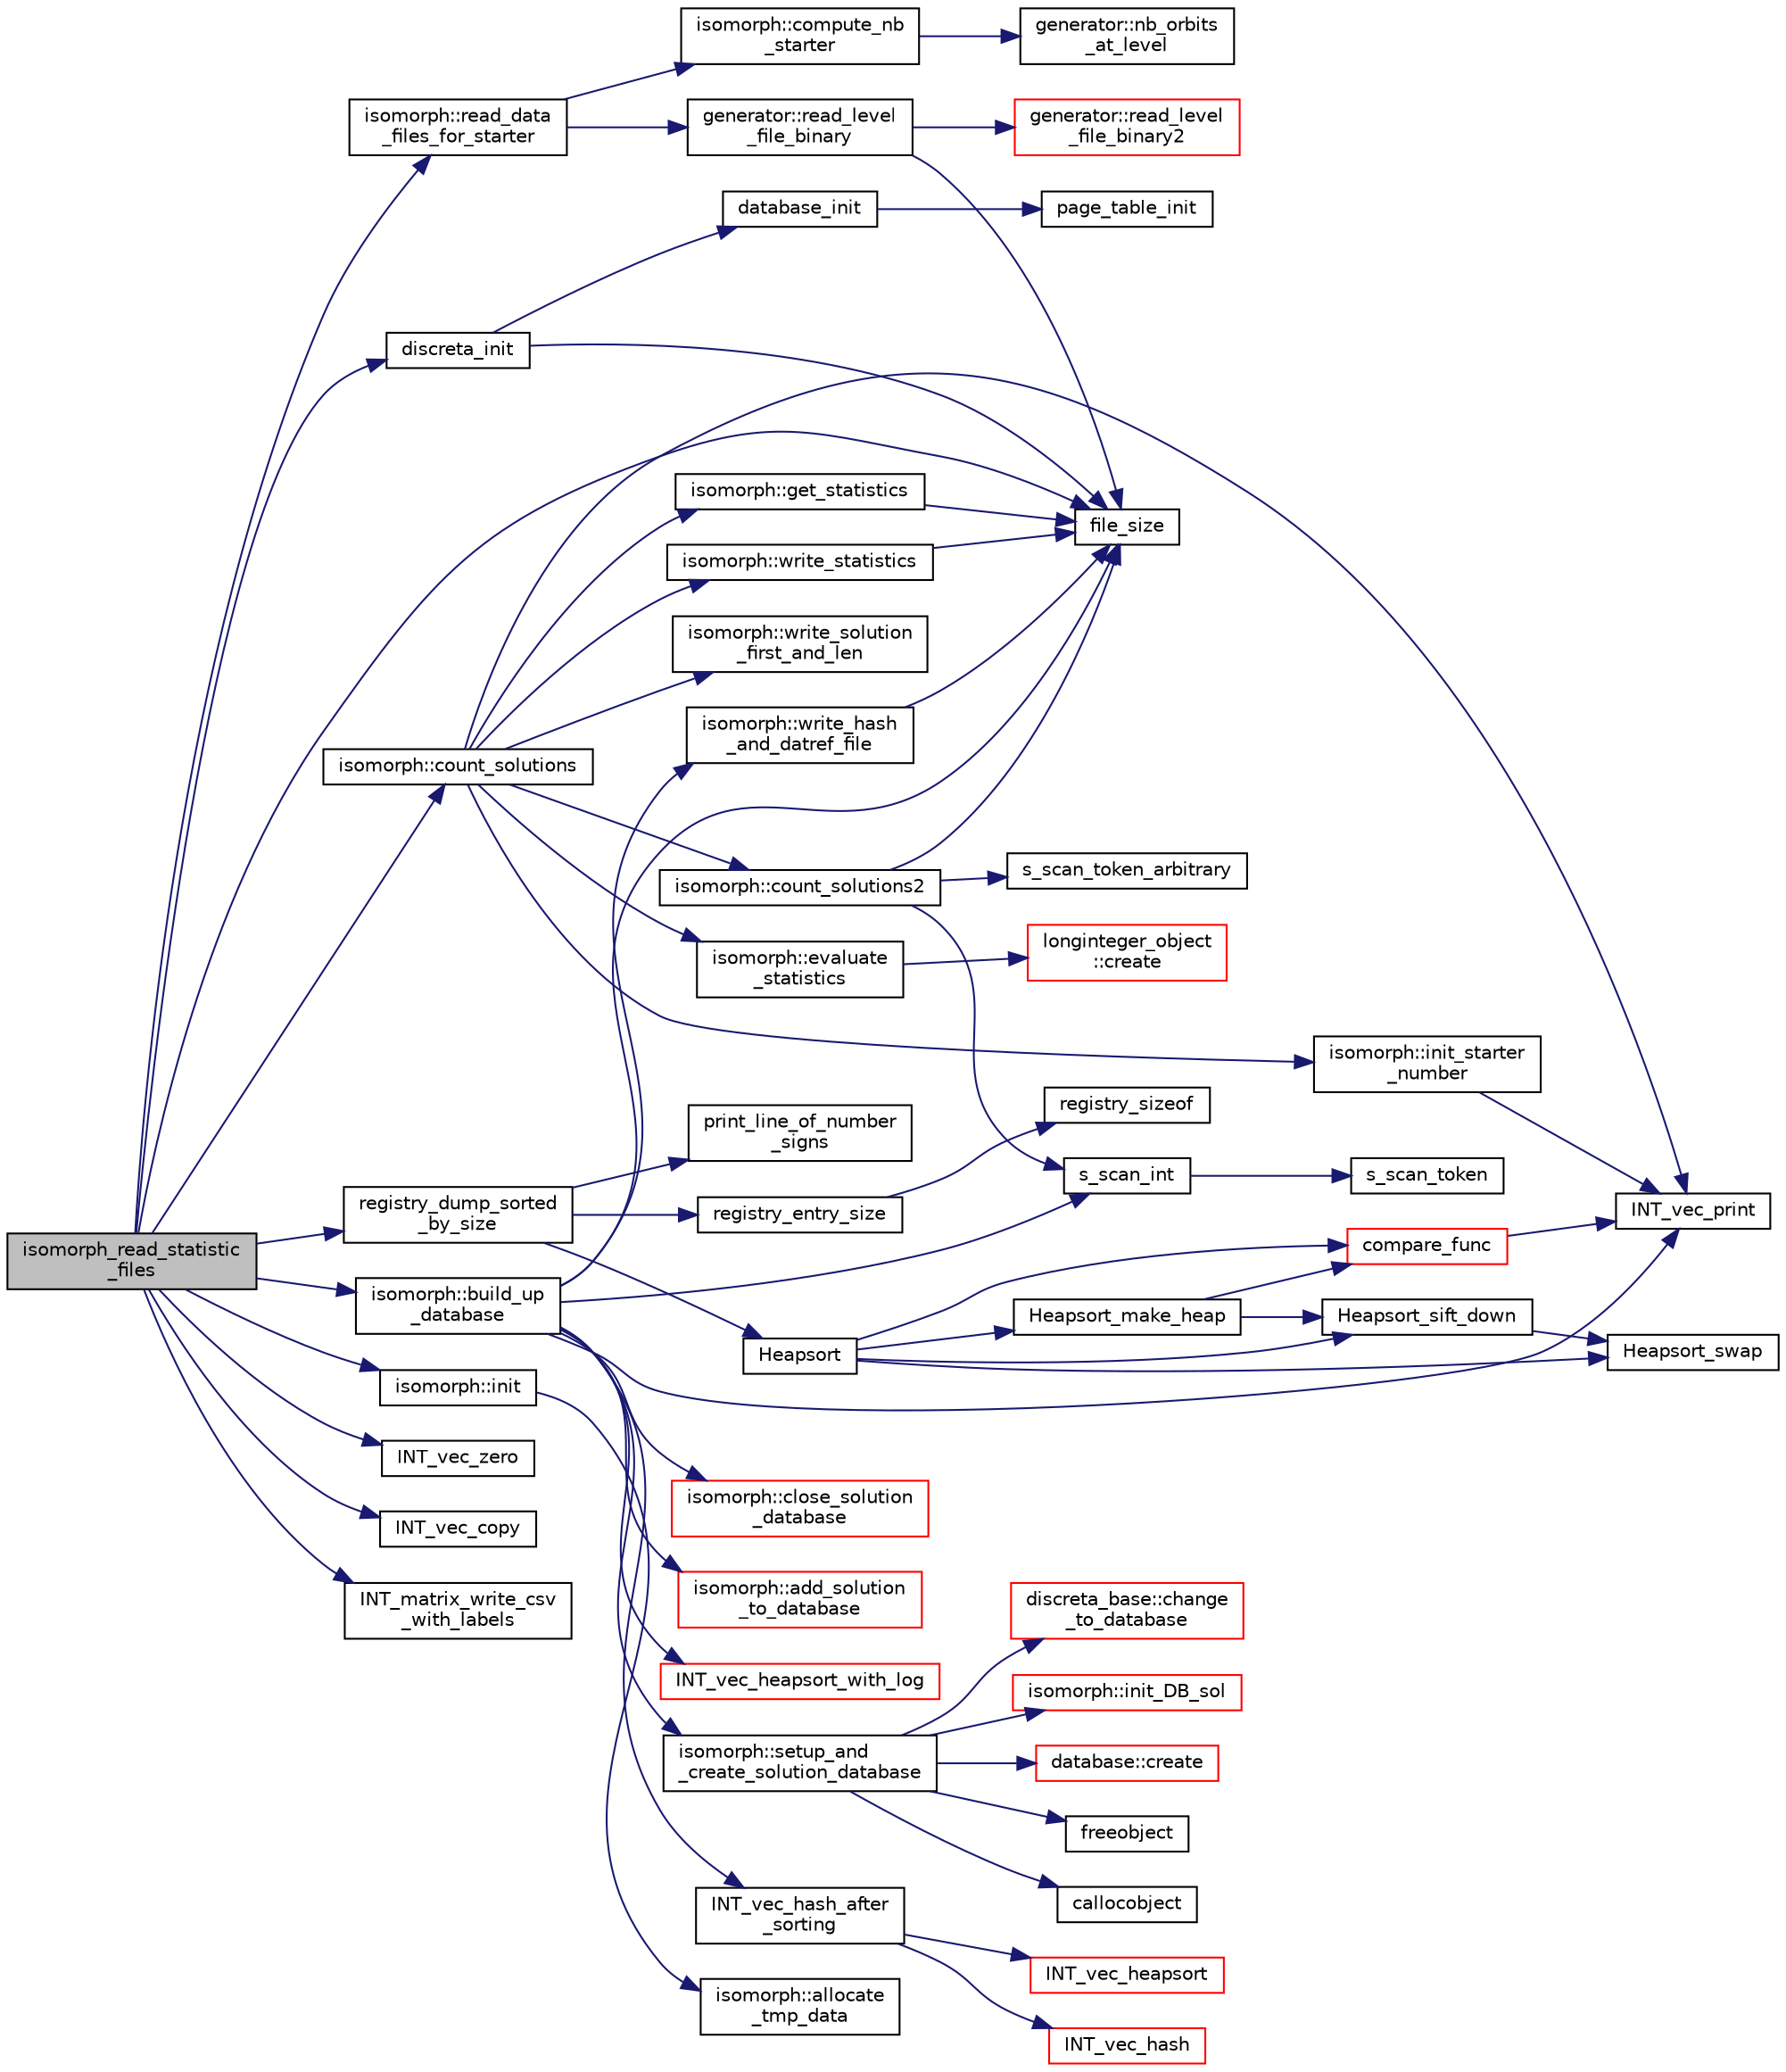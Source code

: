 digraph "isomorph_read_statistic_files"
{
  edge [fontname="Helvetica",fontsize="10",labelfontname="Helvetica",labelfontsize="10"];
  node [fontname="Helvetica",fontsize="10",shape=record];
  rankdir="LR";
  Node6765 [label="isomorph_read_statistic\l_files",height=0.2,width=0.4,color="black", fillcolor="grey75", style="filled", fontcolor="black"];
  Node6765 -> Node6766 [color="midnightblue",fontsize="10",style="solid",fontname="Helvetica"];
  Node6766 [label="discreta_init",height=0.2,width=0.4,color="black", fillcolor="white", style="filled",URL="$d9/d60/discreta_8h.html#a26c1fcfc028f99baaccd7da37c8688e7"];
  Node6766 -> Node6767 [color="midnightblue",fontsize="10",style="solid",fontname="Helvetica"];
  Node6767 [label="file_size",height=0.2,width=0.4,color="black", fillcolor="white", style="filled",URL="$df/dbf/sajeeb_8_c.html#a5c37cf5785204b6e9adf647dc14d0e50"];
  Node6766 -> Node6768 [color="midnightblue",fontsize="10",style="solid",fontname="Helvetica"];
  Node6768 [label="database_init",height=0.2,width=0.4,color="black", fillcolor="white", style="filled",URL="$d8/d5a/btree_8_c.html#a925ec7a8df95c484c506e7d1a0419f1c"];
  Node6768 -> Node6769 [color="midnightblue",fontsize="10",style="solid",fontname="Helvetica"];
  Node6769 [label="page_table_init",height=0.2,width=0.4,color="black", fillcolor="white", style="filled",URL="$d9/d60/discreta_8h.html#ab1c17c254db929b1c70f13c60f3efbbe"];
  Node6765 -> Node6770 [color="midnightblue",fontsize="10",style="solid",fontname="Helvetica"];
  Node6770 [label="isomorph::init",height=0.2,width=0.4,color="black", fillcolor="white", style="filled",URL="$d3/d5f/classisomorph.html#ad10f09aafccb67e0871404d61a68e0d9"];
  Node6770 -> Node6771 [color="midnightblue",fontsize="10",style="solid",fontname="Helvetica"];
  Node6771 [label="isomorph::allocate\l_tmp_data",height=0.2,width=0.4,color="black", fillcolor="white", style="filled",URL="$d3/d5f/classisomorph.html#a2aba74f4e4c524cfee6c9faea33474c2"];
  Node6765 -> Node6772 [color="midnightblue",fontsize="10",style="solid",fontname="Helvetica"];
  Node6772 [label="isomorph::read_data\l_files_for_starter",height=0.2,width=0.4,color="black", fillcolor="white", style="filled",URL="$d3/d5f/classisomorph.html#a388ff858a7a437e12b5a96121294f48f"];
  Node6772 -> Node6773 [color="midnightblue",fontsize="10",style="solid",fontname="Helvetica"];
  Node6773 [label="generator::read_level\l_file_binary",height=0.2,width=0.4,color="black", fillcolor="white", style="filled",URL="$d7/d73/classgenerator.html#a03b82a8bd61e9d6af1a8c114274b2be2"];
  Node6773 -> Node6767 [color="midnightblue",fontsize="10",style="solid",fontname="Helvetica"];
  Node6773 -> Node6774 [color="midnightblue",fontsize="10",style="solid",fontname="Helvetica"];
  Node6774 [label="generator::read_level\l_file_binary2",height=0.2,width=0.4,color="red", fillcolor="white", style="filled",URL="$d7/d73/classgenerator.html#a1122a5fc388f2ca946f920ed965eb8b7"];
  Node6772 -> Node6779 [color="midnightblue",fontsize="10",style="solid",fontname="Helvetica"];
  Node6779 [label="isomorph::compute_nb\l_starter",height=0.2,width=0.4,color="black", fillcolor="white", style="filled",URL="$d3/d5f/classisomorph.html#ac899e1617283a043eab938ee0f84ea51"];
  Node6779 -> Node6780 [color="midnightblue",fontsize="10",style="solid",fontname="Helvetica"];
  Node6780 [label="generator::nb_orbits\l_at_level",height=0.2,width=0.4,color="black", fillcolor="white", style="filled",URL="$d7/d73/classgenerator.html#a020f3d8378448310d044a4a24fadf301"];
  Node6765 -> Node6781 [color="midnightblue",fontsize="10",style="solid",fontname="Helvetica"];
  Node6781 [label="INT_vec_zero",height=0.2,width=0.4,color="black", fillcolor="white", style="filled",URL="$df/dbf/sajeeb_8_c.html#aa8c9c7977203577026080f546fe4980f"];
  Node6765 -> Node6782 [color="midnightblue",fontsize="10",style="solid",fontname="Helvetica"];
  Node6782 [label="INT_vec_copy",height=0.2,width=0.4,color="black", fillcolor="white", style="filled",URL="$df/dbf/sajeeb_8_c.html#ac2d875e27e009af6ec04d17254d11075"];
  Node6765 -> Node6783 [color="midnightblue",fontsize="10",style="solid",fontname="Helvetica"];
  Node6783 [label="INT_matrix_write_csv\l_with_labels",height=0.2,width=0.4,color="black", fillcolor="white", style="filled",URL="$d5/db4/io__and__os_8h.html#a0391196b8acb0da63b9978f05b3f3b49"];
  Node6765 -> Node6767 [color="midnightblue",fontsize="10",style="solid",fontname="Helvetica"];
  Node6765 -> Node6784 [color="midnightblue",fontsize="10",style="solid",fontname="Helvetica"];
  Node6784 [label="isomorph::count_solutions",height=0.2,width=0.4,color="black", fillcolor="white", style="filled",URL="$d3/d5f/classisomorph.html#a894cb7cc3e1ce703af74cb8e7aade287"];
  Node6784 -> Node6785 [color="midnightblue",fontsize="10",style="solid",fontname="Helvetica"];
  Node6785 [label="isomorph::count_solutions2",height=0.2,width=0.4,color="black", fillcolor="white", style="filled",URL="$d3/d5f/classisomorph.html#af4188dae2ed875b1e5ba95ee8b3624aa"];
  Node6785 -> Node6767 [color="midnightblue",fontsize="10",style="solid",fontname="Helvetica"];
  Node6785 -> Node6786 [color="midnightblue",fontsize="10",style="solid",fontname="Helvetica"];
  Node6786 [label="s_scan_int",height=0.2,width=0.4,color="black", fillcolor="white", style="filled",URL="$d5/db4/io__and__os_8h.html#ab43cab8ae063700a2fc82113b69eea5f"];
  Node6786 -> Node6787 [color="midnightblue",fontsize="10",style="solid",fontname="Helvetica"];
  Node6787 [label="s_scan_token",height=0.2,width=0.4,color="black", fillcolor="white", style="filled",URL="$d4/d74/util_8_c.html#a8d1a4ad92d09138f7a1a7e389469ed45"];
  Node6785 -> Node6788 [color="midnightblue",fontsize="10",style="solid",fontname="Helvetica"];
  Node6788 [label="s_scan_token_arbitrary",height=0.2,width=0.4,color="black", fillcolor="white", style="filled",URL="$d5/db4/io__and__os_8h.html#aa2a992efd4d871acb1d802a4e5001d8d"];
  Node6784 -> Node6789 [color="midnightblue",fontsize="10",style="solid",fontname="Helvetica"];
  Node6789 [label="INT_vec_print",height=0.2,width=0.4,color="black", fillcolor="white", style="filled",URL="$df/dbf/sajeeb_8_c.html#a79a5901af0b47dd0d694109543c027fe"];
  Node6784 -> Node6790 [color="midnightblue",fontsize="10",style="solid",fontname="Helvetica"];
  Node6790 [label="isomorph::init_starter\l_number",height=0.2,width=0.4,color="black", fillcolor="white", style="filled",URL="$d3/d5f/classisomorph.html#a93b1d8fa988ca12f5f231fc4420873b2"];
  Node6790 -> Node6789 [color="midnightblue",fontsize="10",style="solid",fontname="Helvetica"];
  Node6784 -> Node6791 [color="midnightblue",fontsize="10",style="solid",fontname="Helvetica"];
  Node6791 [label="isomorph::write_solution\l_first_and_len",height=0.2,width=0.4,color="black", fillcolor="white", style="filled",URL="$d3/d5f/classisomorph.html#acb8172820825e122c6e785582be1440e"];
  Node6784 -> Node6792 [color="midnightblue",fontsize="10",style="solid",fontname="Helvetica"];
  Node6792 [label="isomorph::get_statistics",height=0.2,width=0.4,color="black", fillcolor="white", style="filled",URL="$d3/d5f/classisomorph.html#a70c817cfed4be5d19ce2c902d161d184"];
  Node6792 -> Node6767 [color="midnightblue",fontsize="10",style="solid",fontname="Helvetica"];
  Node6784 -> Node6793 [color="midnightblue",fontsize="10",style="solid",fontname="Helvetica"];
  Node6793 [label="isomorph::write_statistics",height=0.2,width=0.4,color="black", fillcolor="white", style="filled",URL="$d3/d5f/classisomorph.html#ae9ebe6e1defa50c76708492862152c9a"];
  Node6793 -> Node6767 [color="midnightblue",fontsize="10",style="solid",fontname="Helvetica"];
  Node6784 -> Node6794 [color="midnightblue",fontsize="10",style="solid",fontname="Helvetica"];
  Node6794 [label="isomorph::evaluate\l_statistics",height=0.2,width=0.4,color="black", fillcolor="white", style="filled",URL="$d3/d5f/classisomorph.html#ade4cdca1757163cda5a1ff58a75da284"];
  Node6794 -> Node6795 [color="midnightblue",fontsize="10",style="solid",fontname="Helvetica"];
  Node6795 [label="longinteger_object\l::create",height=0.2,width=0.4,color="red", fillcolor="white", style="filled",URL="$dd/d7e/classlonginteger__object.html#a95d2eebc60849c3963a49298b1f498c2"];
  Node6765 -> Node6801 [color="midnightblue",fontsize="10",style="solid",fontname="Helvetica"];
  Node6801 [label="registry_dump_sorted\l_by_size",height=0.2,width=0.4,color="black", fillcolor="white", style="filled",URL="$d5/db4/io__and__os_8h.html#a219b9a76e136e450523d924ce80734bc"];
  Node6801 -> Node6802 [color="midnightblue",fontsize="10",style="solid",fontname="Helvetica"];
  Node6802 [label="print_line_of_number\l_signs",height=0.2,width=0.4,color="black", fillcolor="white", style="filled",URL="$d5/db4/io__and__os_8h.html#a59b640c1f8b0040f26fa06b641191105"];
  Node6801 -> Node6803 [color="midnightblue",fontsize="10",style="solid",fontname="Helvetica"];
  Node6803 [label="registry_entry_size",height=0.2,width=0.4,color="black", fillcolor="white", style="filled",URL="$df/d84/foundations_2io__and__os_2memory_8_c.html#abb7fc0eff582133f5bd8a7cbd78d742b"];
  Node6803 -> Node6804 [color="midnightblue",fontsize="10",style="solid",fontname="Helvetica"];
  Node6804 [label="registry_sizeof",height=0.2,width=0.4,color="black", fillcolor="white", style="filled",URL="$df/d84/foundations_2io__and__os_2memory_8_c.html#a1ebe71d1cd99d79db497355f608be044"];
  Node6801 -> Node6805 [color="midnightblue",fontsize="10",style="solid",fontname="Helvetica"];
  Node6805 [label="Heapsort",height=0.2,width=0.4,color="black", fillcolor="white", style="filled",URL="$d5/de2/foundations_2data__structures_2data__structures_8h.html#a2af240488f5893071c88af35d9f06b6d"];
  Node6805 -> Node6806 [color="midnightblue",fontsize="10",style="solid",fontname="Helvetica"];
  Node6806 [label="Heapsort_make_heap",height=0.2,width=0.4,color="black", fillcolor="white", style="filled",URL="$d4/dd7/sorting_8_c.html#ae2f81d9c1e532bee5c80dfae7cc45bcc"];
  Node6806 -> Node6807 [color="midnightblue",fontsize="10",style="solid",fontname="Helvetica"];
  Node6807 [label="Heapsort_sift_down",height=0.2,width=0.4,color="black", fillcolor="white", style="filled",URL="$d4/dd7/sorting_8_c.html#a89625a5f8e99e9a76db45ad133b5a3f3"];
  Node6807 -> Node6808 [color="midnightblue",fontsize="10",style="solid",fontname="Helvetica"];
  Node6808 [label="Heapsort_swap",height=0.2,width=0.4,color="black", fillcolor="white", style="filled",URL="$d4/dd7/sorting_8_c.html#a7d47ff5b6218622f072ca38a87900496"];
  Node6806 -> Node6809 [color="midnightblue",fontsize="10",style="solid",fontname="Helvetica"];
  Node6809 [label="compare_func",height=0.2,width=0.4,color="red", fillcolor="white", style="filled",URL="$dc/d77/pentomino__5x5_8_c.html#af532ec92afffcb63cd1f1180e96642d4"];
  Node6809 -> Node6789 [color="midnightblue",fontsize="10",style="solid",fontname="Helvetica"];
  Node6805 -> Node6809 [color="midnightblue",fontsize="10",style="solid",fontname="Helvetica"];
  Node6805 -> Node6808 [color="midnightblue",fontsize="10",style="solid",fontname="Helvetica"];
  Node6805 -> Node6807 [color="midnightblue",fontsize="10",style="solid",fontname="Helvetica"];
  Node6765 -> Node6811 [color="midnightblue",fontsize="10",style="solid",fontname="Helvetica"];
  Node6811 [label="isomorph::build_up\l_database",height=0.2,width=0.4,color="black", fillcolor="white", style="filled",URL="$d3/d5f/classisomorph.html#a40bea8f733a5855879f927fc73324384"];
  Node6811 -> Node6812 [color="midnightblue",fontsize="10",style="solid",fontname="Helvetica"];
  Node6812 [label="isomorph::setup_and\l_create_solution_database",height=0.2,width=0.4,color="black", fillcolor="white", style="filled",URL="$d3/d5f/classisomorph.html#a810a22dfde3c43272107c743ec819b0e"];
  Node6812 -> Node6813 [color="midnightblue",fontsize="10",style="solid",fontname="Helvetica"];
  Node6813 [label="freeobject",height=0.2,width=0.4,color="black", fillcolor="white", style="filled",URL="$d9/d60/discreta_8h.html#a3bd8a0c7f8d0451709f6e310536ff2ae"];
  Node6812 -> Node6814 [color="midnightblue",fontsize="10",style="solid",fontname="Helvetica"];
  Node6814 [label="callocobject",height=0.2,width=0.4,color="black", fillcolor="white", style="filled",URL="$d9/d60/discreta_8h.html#a8bbcb8338d159223714097d10e94364d"];
  Node6812 -> Node6815 [color="midnightblue",fontsize="10",style="solid",fontname="Helvetica"];
  Node6815 [label="discreta_base::change\l_to_database",height=0.2,width=0.4,color="red", fillcolor="white", style="filled",URL="$d7/d71/classdiscreta__base.html#a9187fb1e0526e3d327b78bb19475ae40"];
  Node6812 -> Node6887 [color="midnightblue",fontsize="10",style="solid",fontname="Helvetica"];
  Node6887 [label="isomorph::init_DB_sol",height=0.2,width=0.4,color="red", fillcolor="white", style="filled",URL="$d3/d5f/classisomorph.html#afd8d8a546fa9a7bc6f211b216e291039"];
  Node6812 -> Node6925 [color="midnightblue",fontsize="10",style="solid",fontname="Helvetica"];
  Node6925 [label="database::create",height=0.2,width=0.4,color="red", fillcolor="white", style="filled",URL="$db/d72/classdatabase.html#a41d486156468426370c803bea3976cf1"];
  Node6811 -> Node6767 [color="midnightblue",fontsize="10",style="solid",fontname="Helvetica"];
  Node6811 -> Node6786 [color="midnightblue",fontsize="10",style="solid",fontname="Helvetica"];
  Node6811 -> Node6789 [color="midnightblue",fontsize="10",style="solid",fontname="Helvetica"];
  Node6811 -> Node6949 [color="midnightblue",fontsize="10",style="solid",fontname="Helvetica"];
  Node6949 [label="INT_vec_hash_after\l_sorting",height=0.2,width=0.4,color="black", fillcolor="white", style="filled",URL="$d5/db4/io__and__os_8h.html#aeafeac33912863498dad1e3c222d54b7"];
  Node6949 -> Node6950 [color="midnightblue",fontsize="10",style="solid",fontname="Helvetica"];
  Node6950 [label="INT_vec_heapsort",height=0.2,width=0.4,color="red", fillcolor="white", style="filled",URL="$d5/de2/foundations_2data__structures_2data__structures_8h.html#a3590ad9987f801fbfc94634300182f39"];
  Node6949 -> Node6954 [color="midnightblue",fontsize="10",style="solid",fontname="Helvetica"];
  Node6954 [label="INT_vec_hash",height=0.2,width=0.4,color="red", fillcolor="white", style="filled",URL="$d4/d74/util_8_c.html#a2c14b1034b07b03b4df943066edeb99f"];
  Node6811 -> Node6956 [color="midnightblue",fontsize="10",style="solid",fontname="Helvetica"];
  Node6956 [label="isomorph::add_solution\l_to_database",height=0.2,width=0.4,color="red", fillcolor="white", style="filled",URL="$d3/d5f/classisomorph.html#a18fee606dcd59d50cee898770d01dbc8"];
  Node6811 -> Node6994 [color="midnightblue",fontsize="10",style="solid",fontname="Helvetica"];
  Node6994 [label="isomorph::write_hash\l_and_datref_file",height=0.2,width=0.4,color="black", fillcolor="white", style="filled",URL="$d3/d5f/classisomorph.html#ad4807ab9c5da6368407eb33e1767c6dd"];
  Node6994 -> Node6767 [color="midnightblue",fontsize="10",style="solid",fontname="Helvetica"];
  Node6811 -> Node6995 [color="midnightblue",fontsize="10",style="solid",fontname="Helvetica"];
  Node6995 [label="INT_vec_heapsort_with_log",height=0.2,width=0.4,color="red", fillcolor="white", style="filled",URL="$d5/de2/foundations_2data__structures_2data__structures_8h.html#a9d838c341cd204ed79499960a8ed393d"];
  Node6811 -> Node6998 [color="midnightblue",fontsize="10",style="solid",fontname="Helvetica"];
  Node6998 [label="isomorph::close_solution\l_database",height=0.2,width=0.4,color="red", fillcolor="white", style="filled",URL="$d3/d5f/classisomorph.html#a4219716e51f60288361e06dd0e91810b"];
}
